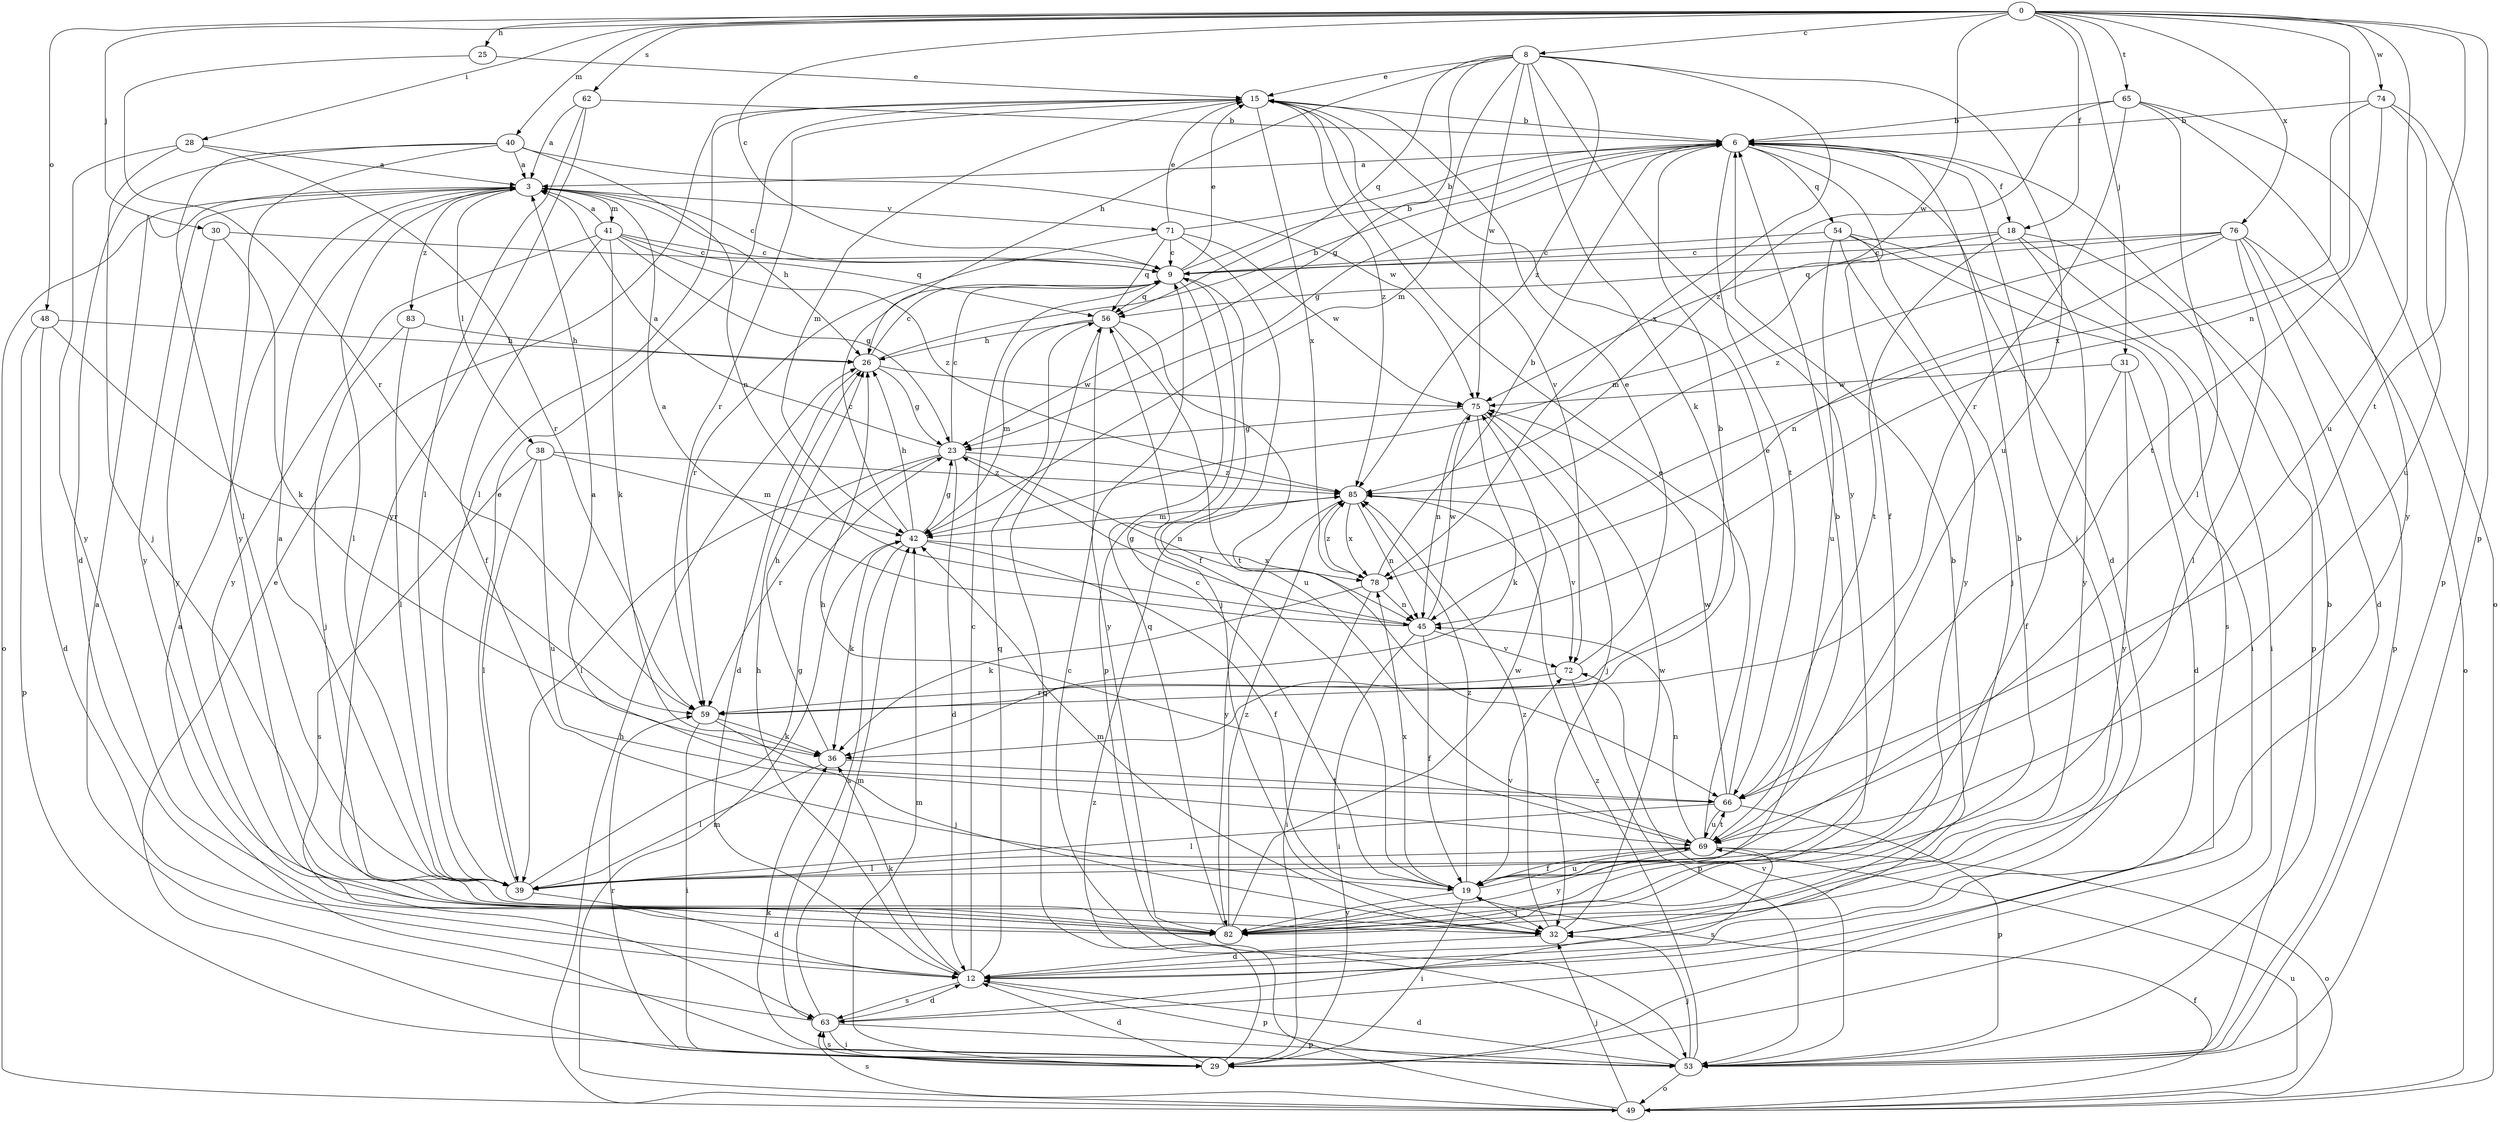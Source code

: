 strict digraph  {
0;
3;
6;
8;
9;
12;
15;
18;
19;
23;
25;
26;
28;
29;
30;
31;
32;
36;
38;
39;
40;
41;
42;
45;
48;
49;
53;
54;
56;
59;
62;
63;
65;
66;
69;
71;
72;
74;
75;
76;
78;
82;
83;
85;
0 -> 8  [label=c];
0 -> 9  [label=c];
0 -> 18  [label=f];
0 -> 25  [label=h];
0 -> 28  [label=i];
0 -> 30  [label=j];
0 -> 31  [label=j];
0 -> 40  [label=m];
0 -> 45  [label=n];
0 -> 48  [label=o];
0 -> 53  [label=p];
0 -> 62  [label=s];
0 -> 65  [label=t];
0 -> 66  [label=t];
0 -> 69  [label=u];
0 -> 74  [label=w];
0 -> 75  [label=w];
0 -> 76  [label=x];
3 -> 9  [label=c];
3 -> 26  [label=h];
3 -> 38  [label=l];
3 -> 39  [label=l];
3 -> 41  [label=m];
3 -> 49  [label=o];
3 -> 71  [label=v];
3 -> 82  [label=y];
3 -> 83  [label=z];
6 -> 3  [label=a];
6 -> 12  [label=d];
6 -> 18  [label=f];
6 -> 19  [label=f];
6 -> 23  [label=g];
6 -> 32  [label=j];
6 -> 54  [label=q];
6 -> 66  [label=t];
8 -> 15  [label=e];
8 -> 23  [label=g];
8 -> 26  [label=h];
8 -> 36  [label=k];
8 -> 42  [label=m];
8 -> 56  [label=q];
8 -> 69  [label=u];
8 -> 75  [label=w];
8 -> 78  [label=x];
8 -> 82  [label=y];
8 -> 85  [label=z];
9 -> 6  [label=b];
9 -> 15  [label=e];
9 -> 32  [label=j];
9 -> 53  [label=p];
9 -> 56  [label=q];
12 -> 6  [label=b];
12 -> 9  [label=c];
12 -> 26  [label=h];
12 -> 36  [label=k];
12 -> 53  [label=p];
12 -> 56  [label=q];
12 -> 63  [label=s];
15 -> 6  [label=b];
15 -> 39  [label=l];
15 -> 42  [label=m];
15 -> 59  [label=r];
15 -> 72  [label=v];
15 -> 78  [label=x];
15 -> 85  [label=z];
18 -> 9  [label=c];
18 -> 29  [label=i];
18 -> 42  [label=m];
18 -> 53  [label=p];
18 -> 66  [label=t];
18 -> 82  [label=y];
19 -> 6  [label=b];
19 -> 9  [label=c];
19 -> 29  [label=i];
19 -> 32  [label=j];
19 -> 69  [label=u];
19 -> 72  [label=v];
19 -> 78  [label=x];
19 -> 82  [label=y];
19 -> 85  [label=z];
23 -> 3  [label=a];
23 -> 9  [label=c];
23 -> 12  [label=d];
23 -> 39  [label=l];
23 -> 45  [label=n];
23 -> 59  [label=r];
23 -> 85  [label=z];
25 -> 15  [label=e];
25 -> 59  [label=r];
26 -> 6  [label=b];
26 -> 9  [label=c];
26 -> 12  [label=d];
26 -> 23  [label=g];
26 -> 75  [label=w];
28 -> 3  [label=a];
28 -> 32  [label=j];
28 -> 59  [label=r];
28 -> 82  [label=y];
29 -> 12  [label=d];
29 -> 15  [label=e];
29 -> 42  [label=m];
29 -> 56  [label=q];
29 -> 59  [label=r];
29 -> 63  [label=s];
30 -> 9  [label=c];
30 -> 36  [label=k];
30 -> 82  [label=y];
31 -> 12  [label=d];
31 -> 19  [label=f];
31 -> 75  [label=w];
31 -> 82  [label=y];
32 -> 12  [label=d];
32 -> 42  [label=m];
32 -> 75  [label=w];
32 -> 85  [label=z];
36 -> 26  [label=h];
36 -> 39  [label=l];
36 -> 66  [label=t];
38 -> 39  [label=l];
38 -> 42  [label=m];
38 -> 63  [label=s];
38 -> 69  [label=u];
38 -> 85  [label=z];
39 -> 3  [label=a];
39 -> 12  [label=d];
39 -> 15  [label=e];
39 -> 23  [label=g];
40 -> 3  [label=a];
40 -> 12  [label=d];
40 -> 39  [label=l];
40 -> 45  [label=n];
40 -> 75  [label=w];
40 -> 82  [label=y];
41 -> 3  [label=a];
41 -> 9  [label=c];
41 -> 19  [label=f];
41 -> 23  [label=g];
41 -> 36  [label=k];
41 -> 56  [label=q];
41 -> 82  [label=y];
41 -> 85  [label=z];
42 -> 9  [label=c];
42 -> 19  [label=f];
42 -> 23  [label=g];
42 -> 26  [label=h];
42 -> 36  [label=k];
42 -> 63  [label=s];
42 -> 78  [label=x];
45 -> 3  [label=a];
45 -> 19  [label=f];
45 -> 23  [label=g];
45 -> 29  [label=i];
45 -> 72  [label=v];
45 -> 75  [label=w];
48 -> 12  [label=d];
48 -> 26  [label=h];
48 -> 53  [label=p];
48 -> 59  [label=r];
49 -> 19  [label=f];
49 -> 26  [label=h];
49 -> 32  [label=j];
49 -> 42  [label=m];
49 -> 63  [label=s];
49 -> 69  [label=u];
49 -> 85  [label=z];
53 -> 3  [label=a];
53 -> 6  [label=b];
53 -> 9  [label=c];
53 -> 12  [label=d];
53 -> 32  [label=j];
53 -> 36  [label=k];
53 -> 49  [label=o];
53 -> 72  [label=v];
53 -> 85  [label=z];
54 -> 9  [label=c];
54 -> 29  [label=i];
54 -> 32  [label=j];
54 -> 63  [label=s];
54 -> 69  [label=u];
54 -> 82  [label=y];
56 -> 26  [label=h];
56 -> 42  [label=m];
56 -> 66  [label=t];
56 -> 69  [label=u];
56 -> 82  [label=y];
59 -> 6  [label=b];
59 -> 29  [label=i];
59 -> 32  [label=j];
59 -> 36  [label=k];
62 -> 3  [label=a];
62 -> 6  [label=b];
62 -> 39  [label=l];
62 -> 82  [label=y];
63 -> 3  [label=a];
63 -> 12  [label=d];
63 -> 29  [label=i];
63 -> 42  [label=m];
63 -> 53  [label=p];
65 -> 6  [label=b];
65 -> 39  [label=l];
65 -> 49  [label=o];
65 -> 59  [label=r];
65 -> 82  [label=y];
65 -> 85  [label=z];
66 -> 3  [label=a];
66 -> 15  [label=e];
66 -> 39  [label=l];
66 -> 53  [label=p];
66 -> 69  [label=u];
66 -> 75  [label=w];
69 -> 15  [label=e];
69 -> 19  [label=f];
69 -> 26  [label=h];
69 -> 39  [label=l];
69 -> 45  [label=n];
69 -> 49  [label=o];
69 -> 63  [label=s];
69 -> 66  [label=t];
69 -> 82  [label=y];
71 -> 6  [label=b];
71 -> 9  [label=c];
71 -> 15  [label=e];
71 -> 19  [label=f];
71 -> 56  [label=q];
71 -> 59  [label=r];
71 -> 75  [label=w];
72 -> 15  [label=e];
72 -> 53  [label=p];
72 -> 59  [label=r];
74 -> 6  [label=b];
74 -> 53  [label=p];
74 -> 66  [label=t];
74 -> 69  [label=u];
74 -> 78  [label=x];
75 -> 23  [label=g];
75 -> 32  [label=j];
75 -> 36  [label=k];
75 -> 45  [label=n];
76 -> 9  [label=c];
76 -> 12  [label=d];
76 -> 39  [label=l];
76 -> 45  [label=n];
76 -> 49  [label=o];
76 -> 53  [label=p];
76 -> 56  [label=q];
76 -> 85  [label=z];
78 -> 6  [label=b];
78 -> 29  [label=i];
78 -> 36  [label=k];
78 -> 45  [label=n];
78 -> 85  [label=z];
82 -> 6  [label=b];
82 -> 56  [label=q];
82 -> 75  [label=w];
82 -> 85  [label=z];
83 -> 26  [label=h];
83 -> 32  [label=j];
83 -> 39  [label=l];
85 -> 42  [label=m];
85 -> 45  [label=n];
85 -> 72  [label=v];
85 -> 78  [label=x];
85 -> 82  [label=y];
}
